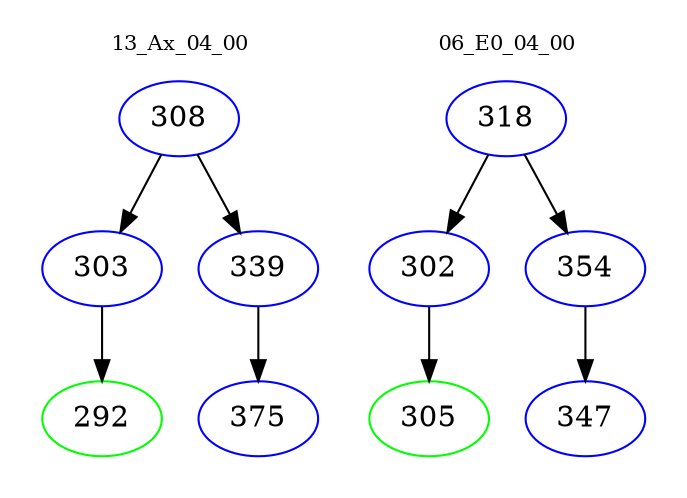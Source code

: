 digraph{
subgraph cluster_0 {
color = white
label = "13_Ax_04_00";
fontsize=10;
T0_308 [label="308", color="blue"]
T0_308 -> T0_303 [color="black"]
T0_303 [label="303", color="blue"]
T0_303 -> T0_292 [color="black"]
T0_292 [label="292", color="green"]
T0_308 -> T0_339 [color="black"]
T0_339 [label="339", color="blue"]
T0_339 -> T0_375 [color="black"]
T0_375 [label="375", color="blue"]
}
subgraph cluster_1 {
color = white
label = "06_E0_04_00";
fontsize=10;
T1_318 [label="318", color="blue"]
T1_318 -> T1_302 [color="black"]
T1_302 [label="302", color="blue"]
T1_302 -> T1_305 [color="black"]
T1_305 [label="305", color="green"]
T1_318 -> T1_354 [color="black"]
T1_354 [label="354", color="blue"]
T1_354 -> T1_347 [color="black"]
T1_347 [label="347", color="blue"]
}
}
